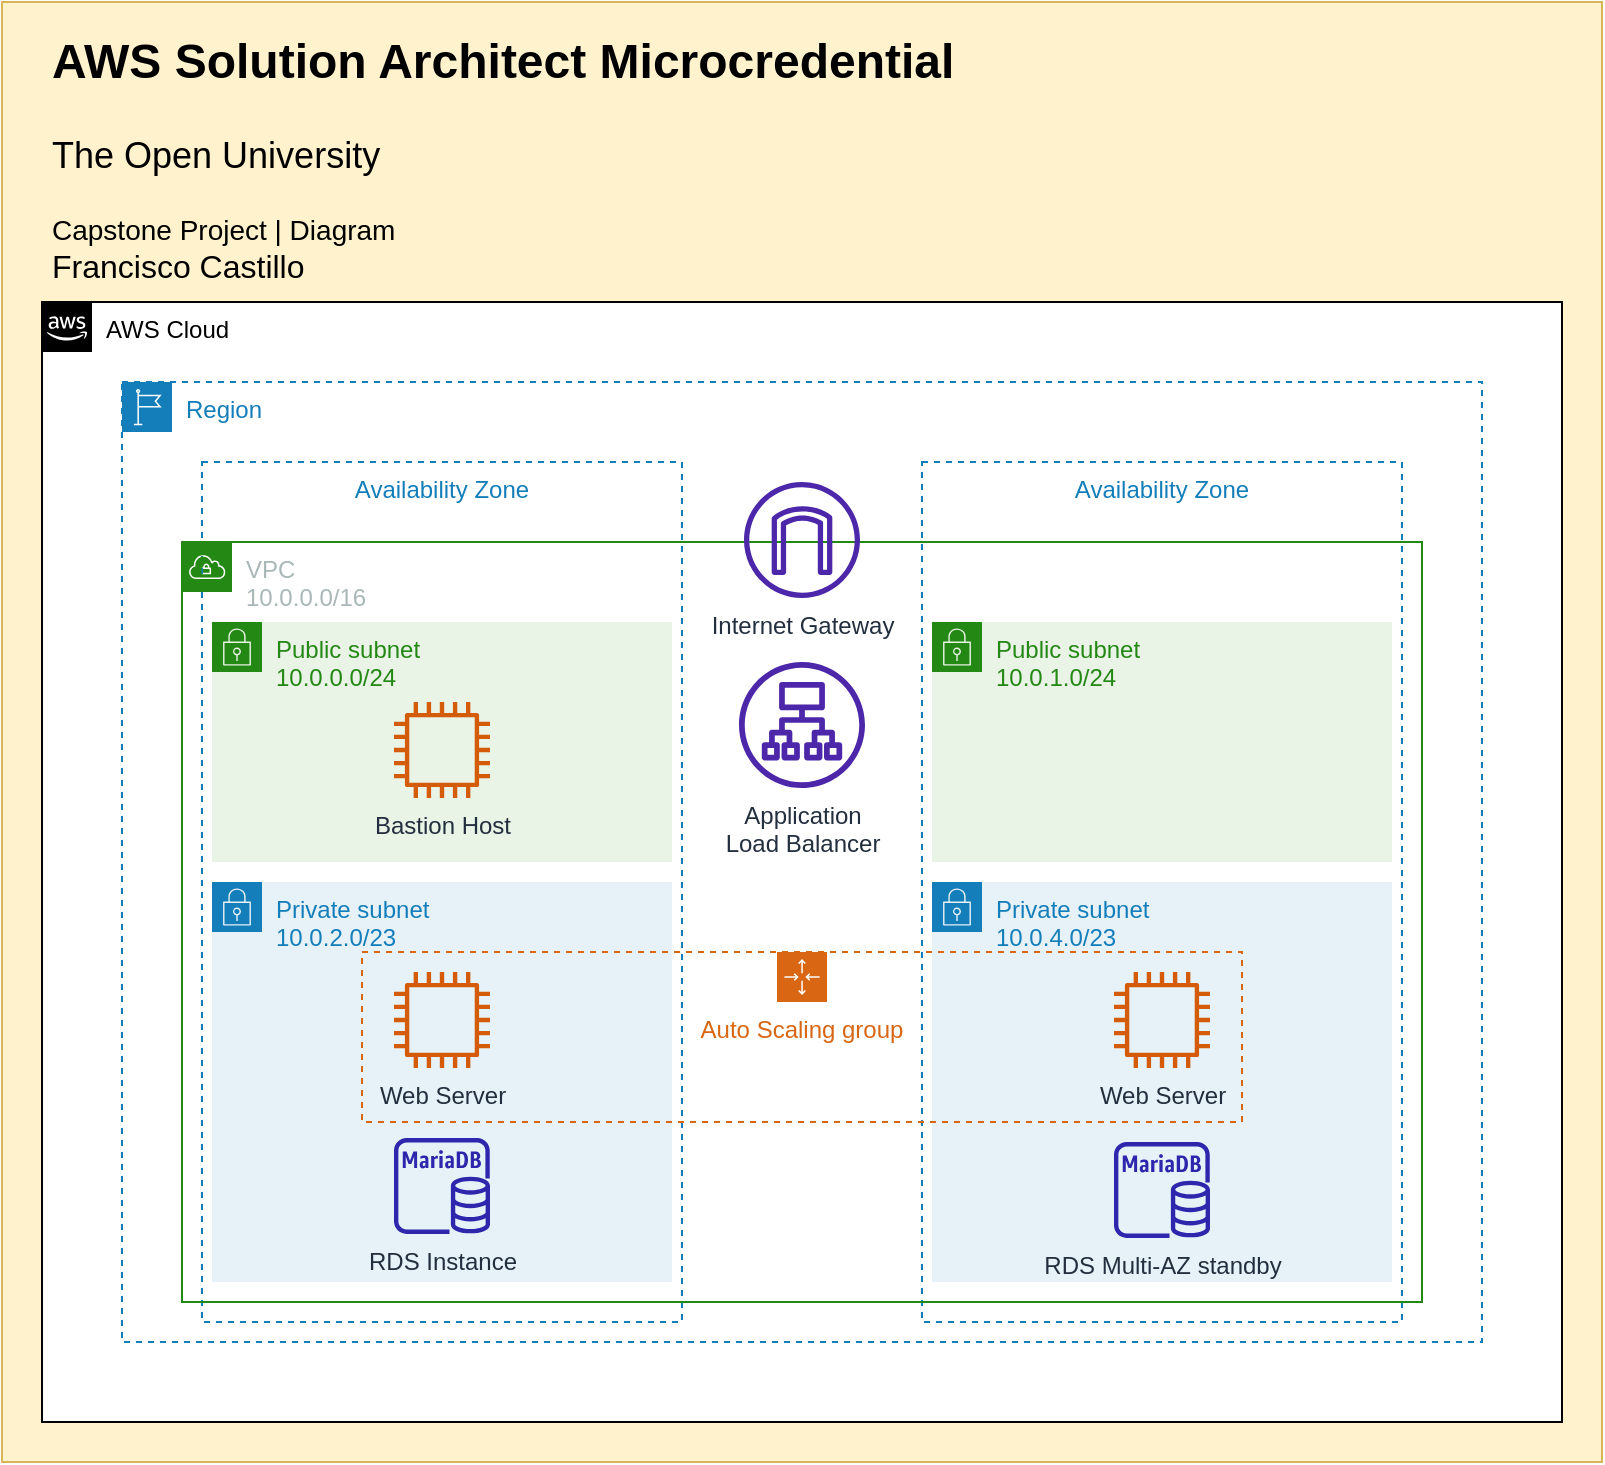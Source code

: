 <mxfile version="20.7.4" type="github">
  <diagram id="lHriYzKClwWAmE6NiDiY" name="Page-1">
    <mxGraphModel dx="2230" dy="745" grid="1" gridSize="10" guides="1" tooltips="1" connect="1" arrows="1" fold="1" page="1" pageScale="1" pageWidth="827" pageHeight="1169" math="0" shadow="0">
      <root>
        <mxCell id="0" />
        <mxCell id="1" parent="0" />
        <mxCell id="yOh6czPY2L0xSQ1TMpUX-22" value="" style="rounded=0;whiteSpace=wrap;html=1;fontSize=14;fillColor=#fff2cc;strokeColor=#d6b656;" vertex="1" parent="1">
          <mxGeometry x="-220" y="20" width="800" height="730" as="geometry" />
        </mxCell>
        <mxCell id="yOh6czPY2L0xSQ1TMpUX-2" value="AWS Cloud" style="points=[[0,0],[0.25,0],[0.5,0],[0.75,0],[1,0],[1,0.25],[1,0.5],[1,0.75],[1,1],[0.75,1],[0.5,1],[0.25,1],[0,1],[0,0.75],[0,0.5],[0,0.25]];outlineConnect=0;html=1;whiteSpace=wrap;fontSize=12;fontStyle=0;container=1;pointerEvents=0;collapsible=0;recursiveResize=0;shape=mxgraph.aws4.group;grIcon=mxgraph.aws4.group_aws_cloud_alt;verticalAlign=top;align=left;spacingLeft=30;dashed=0;" vertex="1" parent="1">
          <mxGeometry x="-200" y="170" width="760" height="560" as="geometry" />
        </mxCell>
        <mxCell id="yOh6czPY2L0xSQ1TMpUX-3" value="Region" style="points=[[0,0],[0.25,0],[0.5,0],[0.75,0],[1,0],[1,0.25],[1,0.5],[1,0.75],[1,1],[0.75,1],[0.5,1],[0.25,1],[0,1],[0,0.75],[0,0.5],[0,0.25]];outlineConnect=0;gradientColor=none;html=1;whiteSpace=wrap;fontSize=12;fontStyle=0;container=1;pointerEvents=0;collapsible=0;recursiveResize=0;shape=mxgraph.aws4.group;grIcon=mxgraph.aws4.group_region;strokeColor=#147EBA;fillColor=none;verticalAlign=top;align=left;spacingLeft=30;fontColor=#147EBA;dashed=1;" vertex="1" parent="yOh6czPY2L0xSQ1TMpUX-2">
          <mxGeometry x="40" y="40" width="680" height="480" as="geometry" />
        </mxCell>
        <mxCell id="yOh6czPY2L0xSQ1TMpUX-6" value="Availability Zone" style="fillColor=none;strokeColor=#147EBA;dashed=1;verticalAlign=top;fontStyle=0;fontColor=#147EBA;" vertex="1" parent="yOh6czPY2L0xSQ1TMpUX-3">
          <mxGeometry x="400" y="40" width="240" height="430" as="geometry" />
        </mxCell>
        <mxCell id="yOh6czPY2L0xSQ1TMpUX-5" value="Availability Zone" style="fillColor=none;strokeColor=#147EBA;dashed=1;verticalAlign=top;fontStyle=0;fontColor=#147EBA;" vertex="1" parent="yOh6czPY2L0xSQ1TMpUX-3">
          <mxGeometry x="40" y="40" width="240" height="430" as="geometry" />
        </mxCell>
        <mxCell id="yOh6czPY2L0xSQ1TMpUX-7" value="VPC&lt;br&gt;10.0.0.0/16" style="points=[[0,0],[0.25,0],[0.5,0],[0.75,0],[1,0],[1,0.25],[1,0.5],[1,0.75],[1,1],[0.75,1],[0.5,1],[0.25,1],[0,1],[0,0.75],[0,0.5],[0,0.25]];outlineConnect=0;gradientColor=none;html=1;whiteSpace=wrap;fontSize=12;fontStyle=0;container=1;pointerEvents=0;collapsible=0;recursiveResize=0;shape=mxgraph.aws4.group;grIcon=mxgraph.aws4.group_vpc;strokeColor=#248814;fillColor=none;verticalAlign=top;align=left;spacingLeft=30;fontColor=#AAB7B8;dashed=0;" vertex="1" parent="yOh6czPY2L0xSQ1TMpUX-3">
          <mxGeometry x="30" y="80" width="620" height="380" as="geometry" />
        </mxCell>
        <mxCell id="yOh6czPY2L0xSQ1TMpUX-8" value="Public subnet&lt;br&gt;10.0.0.0/24" style="points=[[0,0],[0.25,0],[0.5,0],[0.75,0],[1,0],[1,0.25],[1,0.5],[1,0.75],[1,1],[0.75,1],[0.5,1],[0.25,1],[0,1],[0,0.75],[0,0.5],[0,0.25]];outlineConnect=0;gradientColor=none;html=1;whiteSpace=wrap;fontSize=12;fontStyle=0;container=1;pointerEvents=0;collapsible=0;recursiveResize=0;shape=mxgraph.aws4.group;grIcon=mxgraph.aws4.group_security_group;grStroke=0;strokeColor=#248814;fillColor=#E9F3E6;verticalAlign=top;align=left;spacingLeft=30;fontColor=#248814;dashed=0;" vertex="1" parent="yOh6czPY2L0xSQ1TMpUX-7">
          <mxGeometry x="15" y="40" width="230" height="120" as="geometry" />
        </mxCell>
        <mxCell id="yOh6czPY2L0xSQ1TMpUX-12" value="Bastion Host" style="sketch=0;outlineConnect=0;fontColor=#232F3E;gradientColor=none;fillColor=#D45B07;strokeColor=none;dashed=0;verticalLabelPosition=bottom;verticalAlign=top;align=center;html=1;fontSize=12;fontStyle=0;aspect=fixed;pointerEvents=1;shape=mxgraph.aws4.instance2;" vertex="1" parent="yOh6czPY2L0xSQ1TMpUX-8">
          <mxGeometry x="91" y="40" width="48" height="48" as="geometry" />
        </mxCell>
        <mxCell id="yOh6czPY2L0xSQ1TMpUX-13" value="Application &lt;br&gt;Load Balancer" style="sketch=0;outlineConnect=0;fontColor=#232F3E;gradientColor=none;fillColor=#4D27AA;strokeColor=none;dashed=0;verticalLabelPosition=bottom;verticalAlign=top;align=center;html=1;fontSize=12;fontStyle=0;aspect=fixed;pointerEvents=1;shape=mxgraph.aws4.application_load_balancer;" vertex="1" parent="yOh6czPY2L0xSQ1TMpUX-7">
          <mxGeometry x="278.5" y="60" width="63" height="63" as="geometry" />
        </mxCell>
        <mxCell id="yOh6czPY2L0xSQ1TMpUX-14" value="Internet Gateway" style="sketch=0;outlineConnect=0;fontColor=#232F3E;gradientColor=none;fillColor=#4D27AA;strokeColor=none;dashed=0;verticalLabelPosition=bottom;verticalAlign=top;align=center;html=1;fontSize=12;fontStyle=0;aspect=fixed;pointerEvents=1;shape=mxgraph.aws4.internet_gateway;" vertex="1" parent="yOh6czPY2L0xSQ1TMpUX-7">
          <mxGeometry x="281" y="-30" width="58" height="58" as="geometry" />
        </mxCell>
        <mxCell id="yOh6czPY2L0xSQ1TMpUX-9" value="Public subnet&lt;br&gt;10.0.1.0/24" style="points=[[0,0],[0.25,0],[0.5,0],[0.75,0],[1,0],[1,0.25],[1,0.5],[1,0.75],[1,1],[0.75,1],[0.5,1],[0.25,1],[0,1],[0,0.75],[0,0.5],[0,0.25]];outlineConnect=0;gradientColor=none;html=1;whiteSpace=wrap;fontSize=12;fontStyle=0;container=1;pointerEvents=0;collapsible=0;recursiveResize=0;shape=mxgraph.aws4.group;grIcon=mxgraph.aws4.group_security_group;grStroke=0;strokeColor=#248814;fillColor=#E9F3E6;verticalAlign=top;align=left;spacingLeft=30;fontColor=#248814;dashed=0;" vertex="1" parent="yOh6czPY2L0xSQ1TMpUX-3">
          <mxGeometry x="405" y="120" width="230" height="120" as="geometry" />
        </mxCell>
        <mxCell id="yOh6czPY2L0xSQ1TMpUX-10" value="Private subnet&lt;br&gt;10.0.2.0/23" style="points=[[0,0],[0.25,0],[0.5,0],[0.75,0],[1,0],[1,0.25],[1,0.5],[1,0.75],[1,1],[0.75,1],[0.5,1],[0.25,1],[0,1],[0,0.75],[0,0.5],[0,0.25]];outlineConnect=0;gradientColor=none;html=1;whiteSpace=wrap;fontSize=12;fontStyle=0;container=1;pointerEvents=0;collapsible=0;recursiveResize=0;shape=mxgraph.aws4.group;grIcon=mxgraph.aws4.group_security_group;grStroke=0;strokeColor=#147EBA;fillColor=#E6F2F8;verticalAlign=top;align=left;spacingLeft=30;fontColor=#147EBA;dashed=0;" vertex="1" parent="yOh6czPY2L0xSQ1TMpUX-3">
          <mxGeometry x="45" y="250" width="230" height="200" as="geometry" />
        </mxCell>
        <mxCell id="yOh6czPY2L0xSQ1TMpUX-15" value="RDS Instance" style="sketch=0;outlineConnect=0;fontColor=#232F3E;gradientColor=none;fillColor=#2E27AD;strokeColor=none;dashed=0;verticalLabelPosition=bottom;verticalAlign=top;align=center;html=1;fontSize=12;fontStyle=0;aspect=fixed;pointerEvents=1;shape=mxgraph.aws4.rds_mariadb_instance;" vertex="1" parent="yOh6czPY2L0xSQ1TMpUX-10">
          <mxGeometry x="91" y="128" width="48" height="48" as="geometry" />
        </mxCell>
        <mxCell id="yOh6czPY2L0xSQ1TMpUX-11" value="Private subnet&lt;br&gt;10.0.4.0/23" style="points=[[0,0],[0.25,0],[0.5,0],[0.75,0],[1,0],[1,0.25],[1,0.5],[1,0.75],[1,1],[0.75,1],[0.5,1],[0.25,1],[0,1],[0,0.75],[0,0.5],[0,0.25]];outlineConnect=0;gradientColor=none;html=1;whiteSpace=wrap;fontSize=12;fontStyle=0;container=1;pointerEvents=0;collapsible=0;recursiveResize=0;shape=mxgraph.aws4.group;grIcon=mxgraph.aws4.group_security_group;grStroke=0;strokeColor=#147EBA;fillColor=#E6F2F8;verticalAlign=top;align=left;spacingLeft=30;fontColor=#147EBA;dashed=0;" vertex="1" parent="yOh6czPY2L0xSQ1TMpUX-3">
          <mxGeometry x="405" y="250" width="230" height="200" as="geometry" />
        </mxCell>
        <mxCell id="yOh6czPY2L0xSQ1TMpUX-19" value="Web Server" style="sketch=0;outlineConnect=0;fontColor=#232F3E;gradientColor=none;fillColor=#D45B07;strokeColor=none;dashed=0;verticalLabelPosition=bottom;verticalAlign=top;align=center;html=1;fontSize=12;fontStyle=0;aspect=fixed;pointerEvents=1;shape=mxgraph.aws4.instance2;" vertex="1" parent="yOh6czPY2L0xSQ1TMpUX-11">
          <mxGeometry x="91" y="45" width="48" height="48" as="geometry" />
        </mxCell>
        <mxCell id="yOh6czPY2L0xSQ1TMpUX-17" value="Web Server" style="sketch=0;outlineConnect=0;fontColor=#232F3E;gradientColor=none;fillColor=#D45B07;strokeColor=none;dashed=0;verticalLabelPosition=bottom;verticalAlign=top;align=center;html=1;fontSize=12;fontStyle=0;aspect=fixed;pointerEvents=1;shape=mxgraph.aws4.instance2;" vertex="1" parent="yOh6czPY2L0xSQ1TMpUX-3">
          <mxGeometry x="136" y="295" width="48" height="48" as="geometry" />
        </mxCell>
        <mxCell id="yOh6czPY2L0xSQ1TMpUX-16" value="RDS Multi-AZ standby" style="sketch=0;outlineConnect=0;fontColor=#232F3E;gradientColor=none;fillColor=#2E27AD;strokeColor=none;dashed=0;verticalLabelPosition=bottom;verticalAlign=top;align=center;html=1;fontSize=12;fontStyle=0;aspect=fixed;pointerEvents=1;shape=mxgraph.aws4.rds_mariadb_instance;" vertex="1" parent="yOh6czPY2L0xSQ1TMpUX-3">
          <mxGeometry x="496" y="380" width="48" height="48" as="geometry" />
        </mxCell>
        <mxCell id="yOh6czPY2L0xSQ1TMpUX-20" value="Auto Scaling group" style="points=[[0,0],[0.25,0],[0.5,0],[0.75,0],[1,0],[1,0.25],[1,0.5],[1,0.75],[1,1],[0.75,1],[0.5,1],[0.25,1],[0,1],[0,0.75],[0,0.5],[0,0.25]];outlineConnect=0;gradientColor=none;html=1;whiteSpace=wrap;fontSize=12;fontStyle=0;container=1;pointerEvents=0;collapsible=0;recursiveResize=0;shape=mxgraph.aws4.groupCenter;grIcon=mxgraph.aws4.group_auto_scaling_group;grStroke=1;strokeColor=#D86613;fillColor=none;verticalAlign=top;align=center;fontColor=#D86613;dashed=1;spacingTop=25;" vertex="1" parent="1">
          <mxGeometry x="-40" y="495" width="440" height="85" as="geometry" />
        </mxCell>
        <mxCell id="yOh6czPY2L0xSQ1TMpUX-21" value="&lt;h1&gt;AWS Solution Architect Microcredential&lt;/h1&gt;&lt;h1&gt;&lt;span style=&quot;font-weight: normal;&quot;&gt;&lt;font style=&quot;font-size: 18px;&quot;&gt;The Open University&lt;/font&gt;&lt;/span&gt;&lt;/h1&gt;&lt;div&gt;&lt;font style=&quot;font-size: 14px;&quot;&gt;Capstone Project | Diagram&lt;/font&gt;&lt;/div&gt;&lt;div&gt;&lt;font size=&quot;3&quot;&gt;Francisco Castillo&lt;/font&gt;&lt;/div&gt;" style="text;html=1;strokeColor=none;fillColor=none;spacing=5;spacingTop=-20;whiteSpace=wrap;overflow=hidden;rounded=0;" vertex="1" parent="1">
          <mxGeometry x="-200" y="30" width="600" height="130" as="geometry" />
        </mxCell>
      </root>
    </mxGraphModel>
  </diagram>
</mxfile>
